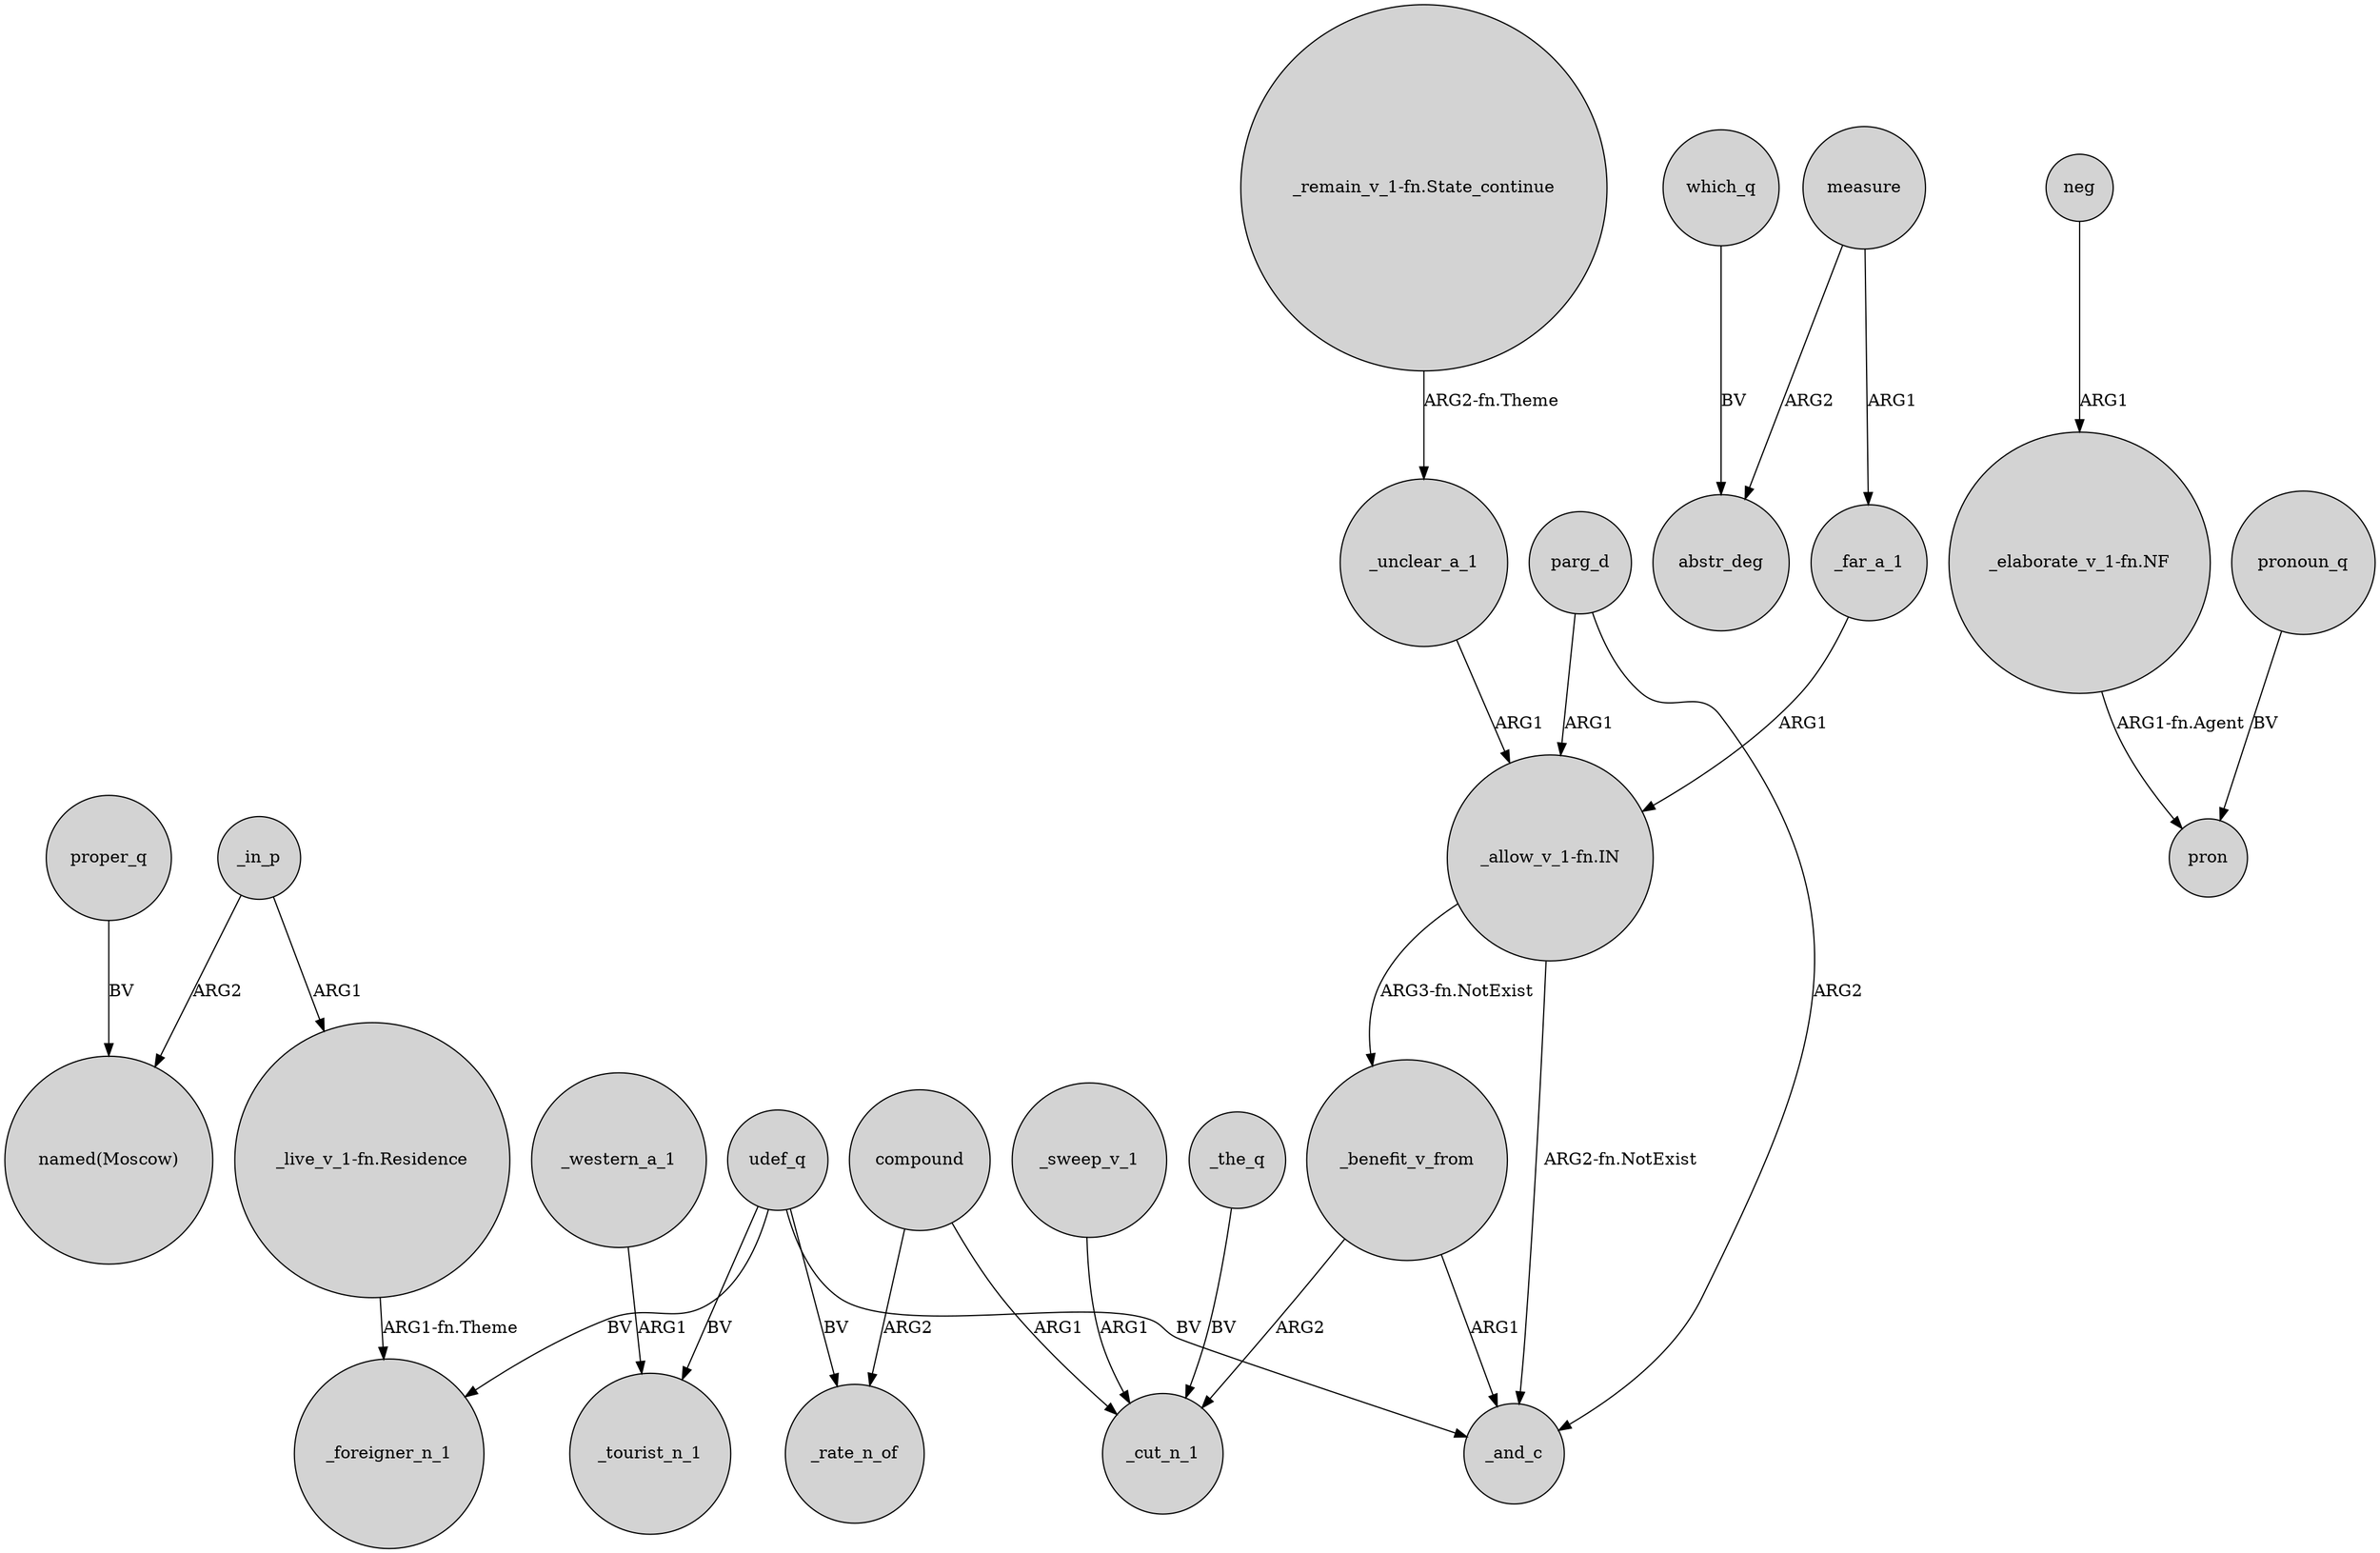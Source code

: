 digraph {
	node [shape=circle style=filled]
	proper_q -> "named(Moscow)" [label=BV]
	measure -> abstr_deg [label=ARG2]
	_in_p -> "_live_v_1-fn.Residence" [label=ARG1]
	"_live_v_1-fn.Residence" -> _foreigner_n_1 [label="ARG1-fn.Theme"]
	neg -> "_elaborate_v_1-fn.NF" [label=ARG1]
	_benefit_v_from -> _and_c [label=ARG1]
	_benefit_v_from -> _cut_n_1 [label=ARG2]
	_the_q -> _cut_n_1 [label=BV]
	udef_q -> _rate_n_of [label=BV]
	_unclear_a_1 -> "_allow_v_1-fn.IN" [label=ARG1]
	_in_p -> "named(Moscow)" [label=ARG2]
	parg_d -> _and_c [label=ARG2]
	udef_q -> _tourist_n_1 [label=BV]
	"_elaborate_v_1-fn.NF" -> pron [label="ARG1-fn.Agent"]
	pronoun_q -> pron [label=BV]
	compound -> _cut_n_1 [label=ARG1]
	compound -> _rate_n_of [label=ARG2]
	"_allow_v_1-fn.IN" -> _benefit_v_from [label="ARG3-fn.NotExist"]
	"_remain_v_1-fn.State_continue" -> _unclear_a_1 [label="ARG2-fn.Theme"]
	udef_q -> _foreigner_n_1 [label=BV]
	which_q -> abstr_deg [label=BV]
	_sweep_v_1 -> _cut_n_1 [label=ARG1]
	"_allow_v_1-fn.IN" -> _and_c [label="ARG2-fn.NotExist"]
	_far_a_1 -> "_allow_v_1-fn.IN" [label=ARG1]
	_western_a_1 -> _tourist_n_1 [label=ARG1]
	udef_q -> _and_c [label=BV]
	parg_d -> "_allow_v_1-fn.IN" [label=ARG1]
	measure -> _far_a_1 [label=ARG1]
}
